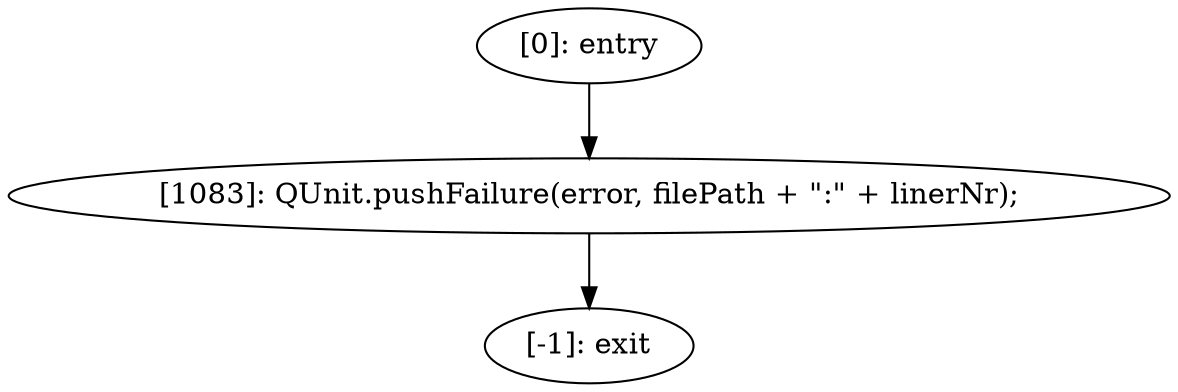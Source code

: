 digraph {
"0" [label="[1083]: QUnit.pushFailure(error, filePath + \":\" + linerNr);\n"] 
"1" [label="[-1]: exit"] 
"2" [label="[0]: entry"] 
"0" -> "1" [label=""] 
"2" -> "0" [label=""] 
}
